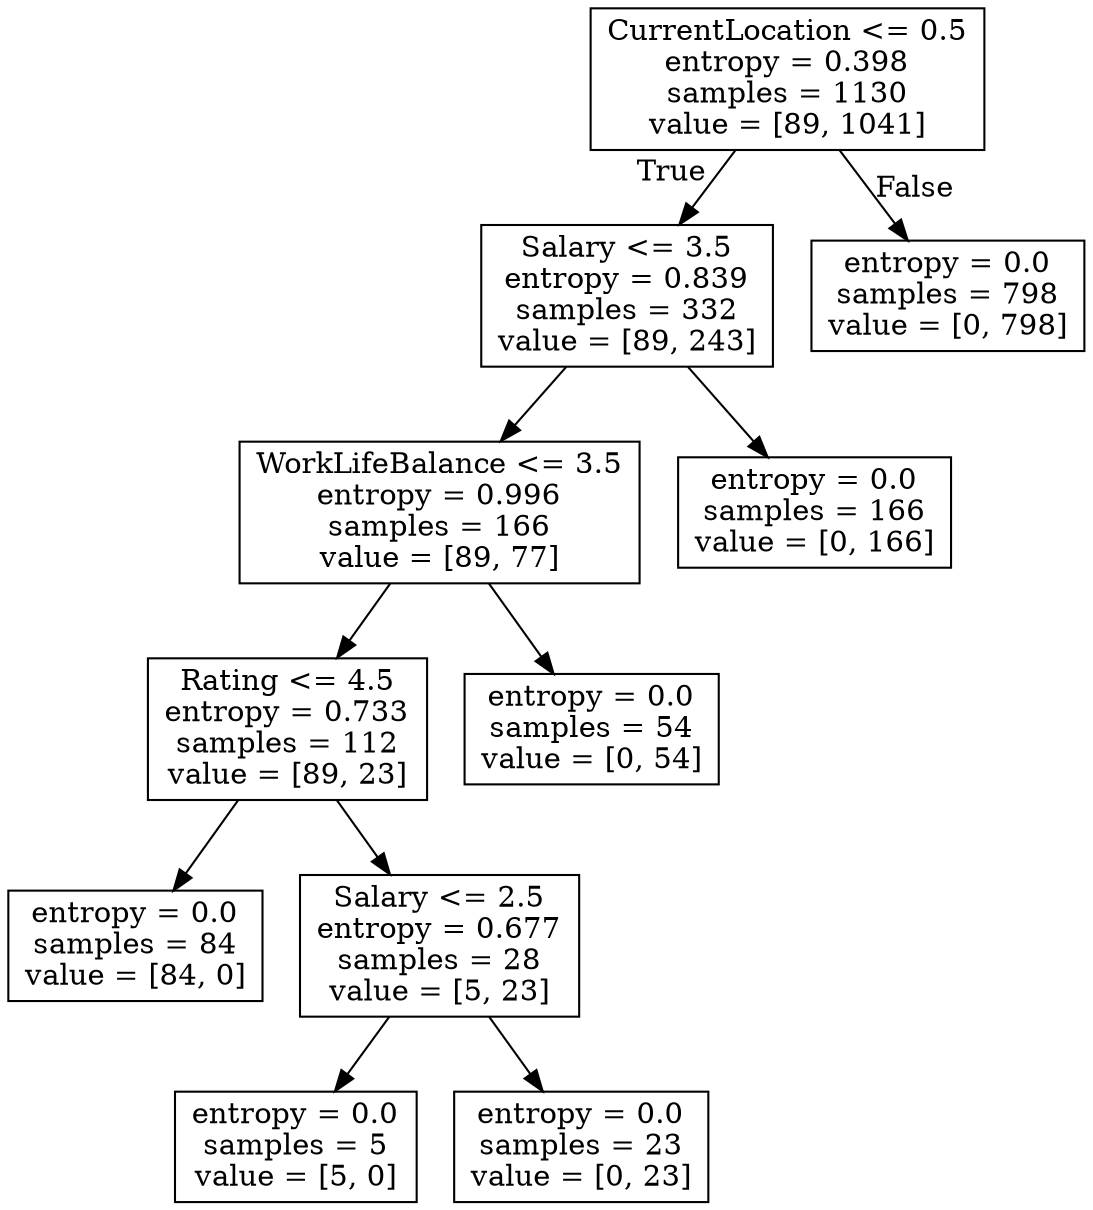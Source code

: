 digraph Tree {
node [shape=box] ;
0 [label="CurrentLocation <= 0.5\nentropy = 0.398\nsamples = 1130\nvalue = [89, 1041]"] ;
1 [label="Salary <= 3.5\nentropy = 0.839\nsamples = 332\nvalue = [89, 243]"] ;
0 -> 1 [labeldistance=2.5, labelangle=45, headlabel="True"] ;
2 [label="WorkLifeBalance <= 3.5\nentropy = 0.996\nsamples = 166\nvalue = [89, 77]"] ;
1 -> 2 ;
3 [label="Rating <= 4.5\nentropy = 0.733\nsamples = 112\nvalue = [89, 23]"] ;
2 -> 3 ;
4 [label="entropy = 0.0\nsamples = 84\nvalue = [84, 0]"] ;
3 -> 4 ;
5 [label="Salary <= 2.5\nentropy = 0.677\nsamples = 28\nvalue = [5, 23]"] ;
3 -> 5 ;
6 [label="entropy = 0.0\nsamples = 5\nvalue = [5, 0]"] ;
5 -> 6 ;
7 [label="entropy = 0.0\nsamples = 23\nvalue = [0, 23]"] ;
5 -> 7 ;
8 [label="entropy = 0.0\nsamples = 54\nvalue = [0, 54]"] ;
2 -> 8 ;
9 [label="entropy = 0.0\nsamples = 166\nvalue = [0, 166]"] ;
1 -> 9 ;
10 [label="entropy = 0.0\nsamples = 798\nvalue = [0, 798]"] ;
0 -> 10 [labeldistance=2.5, labelangle=-45, headlabel="False"] ;
}